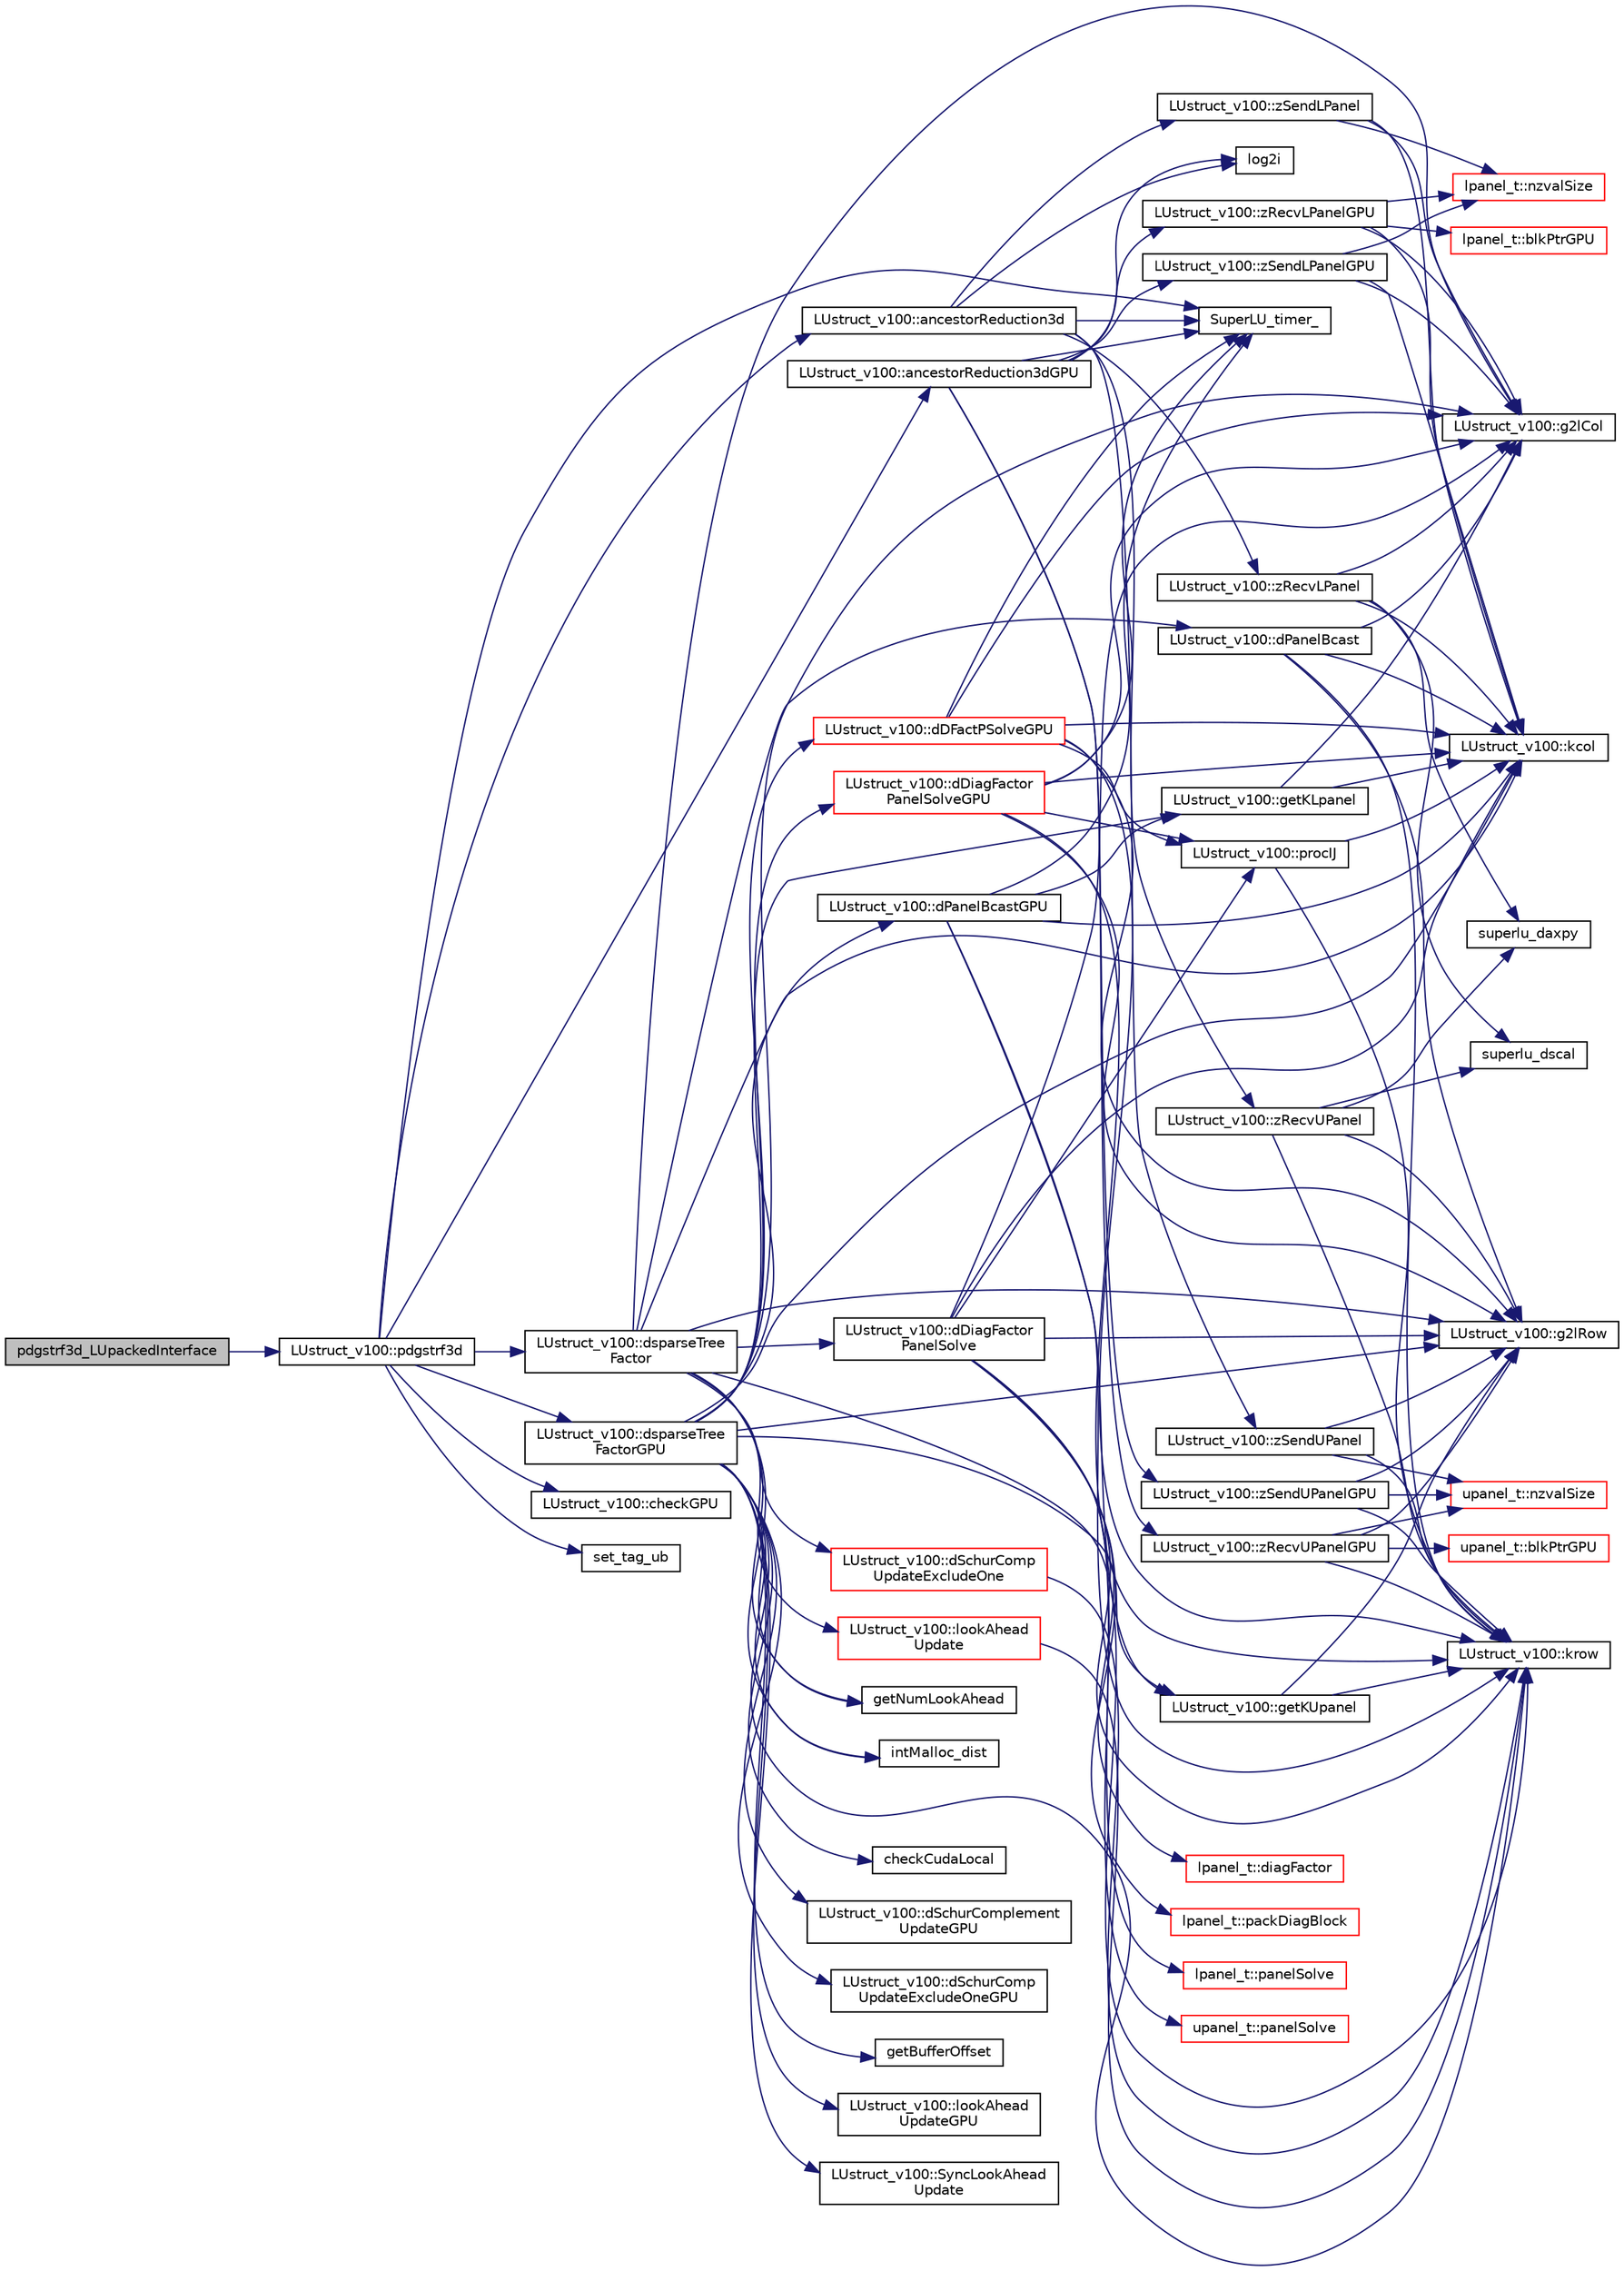 digraph "pdgstrf3d_LUpackedInterface"
{
 // LATEX_PDF_SIZE
  edge [fontname="Helvetica",fontsize="10",labelfontname="Helvetica",labelfontsize="10"];
  node [fontname="Helvetica",fontsize="10",shape=record];
  rankdir="LR";
  Node1 [label="pdgstrf3d_LUpackedInterface",height=0.2,width=0.4,color="black", fillcolor="grey75", style="filled", fontcolor="black",tooltip=" "];
  Node1 -> Node2 [color="midnightblue",fontsize="10",style="solid",fontname="Helvetica"];
  Node2 [label="LUstruct_v100::pdgstrf3d",height=0.2,width=0.4,color="black", fillcolor="white", style="filled",URL="$structLUstruct__v100.html#a80324555bc4f128a8f64af2846f46a3d",tooltip=" "];
  Node2 -> Node3 [color="midnightblue",fontsize="10",style="solid",fontname="Helvetica"];
  Node3 [label="LUstruct_v100::ancestorReduction3d",height=0.2,width=0.4,color="black", fillcolor="white", style="filled",URL="$structLUstruct__v100.html#a4cd0d9c97c64235f148ea21074109972",tooltip=" "];
  Node3 -> Node4 [color="midnightblue",fontsize="10",style="solid",fontname="Helvetica"];
  Node4 [label="log2i",height=0.2,width=0.4,color="black", fillcolor="white", style="filled",URL="$superlu__defs_8h.html#a136c4bd713589ca86dffdc11ae5477ea",tooltip=" "];
  Node3 -> Node5 [color="midnightblue",fontsize="10",style="solid",fontname="Helvetica"];
  Node5 [label="SuperLU_timer_",height=0.2,width=0.4,color="black", fillcolor="white", style="filled",URL="$superlu__timer_8c.html#a0c6777573bbfe81917cd381e0090d355",tooltip=" "];
  Node3 -> Node6 [color="midnightblue",fontsize="10",style="solid",fontname="Helvetica"];
  Node6 [label="LUstruct_v100::zRecvLPanel",height=0.2,width=0.4,color="black", fillcolor="white", style="filled",URL="$structLUstruct__v100.html#af762f94e413267382f1d783344f65d94",tooltip=" "];
  Node6 -> Node7 [color="midnightblue",fontsize="10",style="solid",fontname="Helvetica"];
  Node7 [label="LUstruct_v100::g2lCol",height=0.2,width=0.4,color="black", fillcolor="white", style="filled",URL="$structLUstruct__v100.html#a993d7187df11e447c03c37c98e0d5c96",tooltip=" "];
  Node6 -> Node8 [color="midnightblue",fontsize="10",style="solid",fontname="Helvetica"];
  Node8 [label="LUstruct_v100::kcol",height=0.2,width=0.4,color="black", fillcolor="white", style="filled",URL="$structLUstruct__v100.html#a27d7dd330db644cbbf62b0cf6cddc3e6",tooltip=" "];
  Node6 -> Node9 [color="midnightblue",fontsize="10",style="solid",fontname="Helvetica"];
  Node9 [label="superlu_daxpy",height=0.2,width=0.4,color="black", fillcolor="white", style="filled",URL="$superlu__ddefs_8h.html#a0f31204db20c3b0253d25bb3be80bcb3",tooltip=" "];
  Node6 -> Node10 [color="midnightblue",fontsize="10",style="solid",fontname="Helvetica"];
  Node10 [label="superlu_dscal",height=0.2,width=0.4,color="black", fillcolor="white", style="filled",URL="$superlu__ddefs_8h.html#abb56ddb90999468f84e5a317b3dcce7a",tooltip=" "];
  Node3 -> Node11 [color="midnightblue",fontsize="10",style="solid",fontname="Helvetica"];
  Node11 [label="LUstruct_v100::zRecvUPanel",height=0.2,width=0.4,color="black", fillcolor="white", style="filled",URL="$structLUstruct__v100.html#a243870878e7f376b80ac308cc950dfe3",tooltip=" "];
  Node11 -> Node12 [color="midnightblue",fontsize="10",style="solid",fontname="Helvetica"];
  Node12 [label="LUstruct_v100::g2lRow",height=0.2,width=0.4,color="black", fillcolor="white", style="filled",URL="$structLUstruct__v100.html#ae36c16c5462cfc1b5e1f321c329180d7",tooltip=" "];
  Node11 -> Node13 [color="midnightblue",fontsize="10",style="solid",fontname="Helvetica"];
  Node13 [label="LUstruct_v100::krow",height=0.2,width=0.4,color="black", fillcolor="white", style="filled",URL="$structLUstruct__v100.html#a763e27474c3d9044b15e8768d99bcb34",tooltip=" "];
  Node11 -> Node9 [color="midnightblue",fontsize="10",style="solid",fontname="Helvetica"];
  Node11 -> Node10 [color="midnightblue",fontsize="10",style="solid",fontname="Helvetica"];
  Node3 -> Node14 [color="midnightblue",fontsize="10",style="solid",fontname="Helvetica"];
  Node14 [label="LUstruct_v100::zSendLPanel",height=0.2,width=0.4,color="black", fillcolor="white", style="filled",URL="$structLUstruct__v100.html#a778bc8f05784aee139d46d7bc6e694a1",tooltip=" "];
  Node14 -> Node7 [color="midnightblue",fontsize="10",style="solid",fontname="Helvetica"];
  Node14 -> Node8 [color="midnightblue",fontsize="10",style="solid",fontname="Helvetica"];
  Node14 -> Node15 [color="midnightblue",fontsize="10",style="solid",fontname="Helvetica"];
  Node15 [label="lpanel_t::nzvalSize",height=0.2,width=0.4,color="red", fillcolor="white", style="filled",URL="$classlpanel__t.html#a74419b30a61c8fc82eaa4f53698cb33e",tooltip=" "];
  Node3 -> Node18 [color="midnightblue",fontsize="10",style="solid",fontname="Helvetica"];
  Node18 [label="LUstruct_v100::zSendUPanel",height=0.2,width=0.4,color="black", fillcolor="white", style="filled",URL="$structLUstruct__v100.html#a55d4dfb071be3bb74d4156db58f07d3c",tooltip=" "];
  Node18 -> Node12 [color="midnightblue",fontsize="10",style="solid",fontname="Helvetica"];
  Node18 -> Node13 [color="midnightblue",fontsize="10",style="solid",fontname="Helvetica"];
  Node18 -> Node19 [color="midnightblue",fontsize="10",style="solid",fontname="Helvetica"];
  Node19 [label="upanel_t::nzvalSize",height=0.2,width=0.4,color="red", fillcolor="white", style="filled",URL="$classupanel__t.html#a69b963eef2972bf417bbaceee35ce59f",tooltip=" "];
  Node2 -> Node22 [color="midnightblue",fontsize="10",style="solid",fontname="Helvetica"];
  Node22 [label="LUstruct_v100::ancestorReduction3dGPU",height=0.2,width=0.4,color="black", fillcolor="white", style="filled",URL="$structLUstruct__v100.html#ad4475ce14bf2210e9e4230f31b592238",tooltip=" "];
  Node22 -> Node4 [color="midnightblue",fontsize="10",style="solid",fontname="Helvetica"];
  Node22 -> Node5 [color="midnightblue",fontsize="10",style="solid",fontname="Helvetica"];
  Node22 -> Node23 [color="midnightblue",fontsize="10",style="solid",fontname="Helvetica"];
  Node23 [label="LUstruct_v100::zRecvLPanelGPU",height=0.2,width=0.4,color="black", fillcolor="white", style="filled",URL="$structLUstruct__v100.html#a515f4751f9882a3a81cd508c5ea0cd9f",tooltip=" "];
  Node23 -> Node24 [color="midnightblue",fontsize="10",style="solid",fontname="Helvetica"];
  Node24 [label="lpanel_t::blkPtrGPU",height=0.2,width=0.4,color="red", fillcolor="white", style="filled",URL="$classlpanel__t.html#ae82b5c028150b4d8b47aa08e88277a70",tooltip=" "];
  Node23 -> Node7 [color="midnightblue",fontsize="10",style="solid",fontname="Helvetica"];
  Node23 -> Node8 [color="midnightblue",fontsize="10",style="solid",fontname="Helvetica"];
  Node23 -> Node15 [color="midnightblue",fontsize="10",style="solid",fontname="Helvetica"];
  Node22 -> Node27 [color="midnightblue",fontsize="10",style="solid",fontname="Helvetica"];
  Node27 [label="LUstruct_v100::zRecvUPanelGPU",height=0.2,width=0.4,color="black", fillcolor="white", style="filled",URL="$structLUstruct__v100.html#acc52366bf8898a069cb53a6ff159c908",tooltip=" "];
  Node27 -> Node28 [color="midnightblue",fontsize="10",style="solid",fontname="Helvetica"];
  Node28 [label="upanel_t::blkPtrGPU",height=0.2,width=0.4,color="red", fillcolor="white", style="filled",URL="$classupanel__t.html#a2201d69499280bd3bd6e9461c0450e43",tooltip=" "];
  Node27 -> Node12 [color="midnightblue",fontsize="10",style="solid",fontname="Helvetica"];
  Node27 -> Node13 [color="midnightblue",fontsize="10",style="solid",fontname="Helvetica"];
  Node27 -> Node19 [color="midnightblue",fontsize="10",style="solid",fontname="Helvetica"];
  Node22 -> Node31 [color="midnightblue",fontsize="10",style="solid",fontname="Helvetica"];
  Node31 [label="LUstruct_v100::zSendLPanelGPU",height=0.2,width=0.4,color="black", fillcolor="white", style="filled",URL="$structLUstruct__v100.html#aa58d99eb074c0afff271cd104ad96807",tooltip=" "];
  Node31 -> Node7 [color="midnightblue",fontsize="10",style="solid",fontname="Helvetica"];
  Node31 -> Node8 [color="midnightblue",fontsize="10",style="solid",fontname="Helvetica"];
  Node31 -> Node15 [color="midnightblue",fontsize="10",style="solid",fontname="Helvetica"];
  Node22 -> Node32 [color="midnightblue",fontsize="10",style="solid",fontname="Helvetica"];
  Node32 [label="LUstruct_v100::zSendUPanelGPU",height=0.2,width=0.4,color="black", fillcolor="white", style="filled",URL="$structLUstruct__v100.html#a641e13f4ddd69da6eec2b25a9f62f47b",tooltip=" "];
  Node32 -> Node12 [color="midnightblue",fontsize="10",style="solid",fontname="Helvetica"];
  Node32 -> Node13 [color="midnightblue",fontsize="10",style="solid",fontname="Helvetica"];
  Node32 -> Node19 [color="midnightblue",fontsize="10",style="solid",fontname="Helvetica"];
  Node2 -> Node33 [color="midnightblue",fontsize="10",style="solid",fontname="Helvetica"];
  Node33 [label="LUstruct_v100::checkGPU",height=0.2,width=0.4,color="black", fillcolor="white", style="filled",URL="$structLUstruct__v100.html#aa3cc802819d2f4ddc702b1fc3acb7a0c",tooltip=" "];
  Node2 -> Node34 [color="midnightblue",fontsize="10",style="solid",fontname="Helvetica"];
  Node34 [label="LUstruct_v100::dsparseTree\lFactor",height=0.2,width=0.4,color="black", fillcolor="white", style="filled",URL="$structLUstruct__v100.html#a81be5cdce94b1ad8bfdf380f4aaf602f",tooltip=" "];
  Node34 -> Node35 [color="midnightblue",fontsize="10",style="solid",fontname="Helvetica"];
  Node35 [label="LUstruct_v100::dDiagFactor\lPanelSolve",height=0.2,width=0.4,color="black", fillcolor="white", style="filled",URL="$structLUstruct__v100.html#a2e1f892905b428de14fa7e46f80a68cf",tooltip=" "];
  Node35 -> Node36 [color="midnightblue",fontsize="10",style="solid",fontname="Helvetica"];
  Node36 [label="lpanel_t::diagFactor",height=0.2,width=0.4,color="red", fillcolor="white", style="filled",URL="$classlpanel__t.html#aeea23f966471ba19473870ebc739b9b5",tooltip=" "];
  Node35 -> Node7 [color="midnightblue",fontsize="10",style="solid",fontname="Helvetica"];
  Node35 -> Node12 [color="midnightblue",fontsize="10",style="solid",fontname="Helvetica"];
  Node35 -> Node8 [color="midnightblue",fontsize="10",style="solid",fontname="Helvetica"];
  Node35 -> Node13 [color="midnightblue",fontsize="10",style="solid",fontname="Helvetica"];
  Node35 -> Node40 [color="midnightblue",fontsize="10",style="solid",fontname="Helvetica"];
  Node40 [label="lpanel_t::packDiagBlock",height=0.2,width=0.4,color="red", fillcolor="white", style="filled",URL="$classlpanel__t.html#a8d68a01543c8c5d5b23bb184fec8b409",tooltip=" "];
  Node35 -> Node43 [color="midnightblue",fontsize="10",style="solid",fontname="Helvetica"];
  Node43 [label="lpanel_t::panelSolve",height=0.2,width=0.4,color="red", fillcolor="white", style="filled",URL="$classlpanel__t.html#a60acfeda21c23692999067daaac3d835",tooltip=" "];
  Node35 -> Node47 [color="midnightblue",fontsize="10",style="solid",fontname="Helvetica"];
  Node47 [label="upanel_t::panelSolve",height=0.2,width=0.4,color="red", fillcolor="white", style="filled",URL="$classupanel__t.html#acbd266a7c26fa4111b8fbc1433f907a6",tooltip=" "];
  Node35 -> Node49 [color="midnightblue",fontsize="10",style="solid",fontname="Helvetica"];
  Node49 [label="LUstruct_v100::procIJ",height=0.2,width=0.4,color="black", fillcolor="white", style="filled",URL="$structLUstruct__v100.html#a817566794b214b05fc4b77a14836645b",tooltip=" "];
  Node49 -> Node8 [color="midnightblue",fontsize="10",style="solid",fontname="Helvetica"];
  Node49 -> Node13 [color="midnightblue",fontsize="10",style="solid",fontname="Helvetica"];
  Node34 -> Node50 [color="midnightblue",fontsize="10",style="solid",fontname="Helvetica"];
  Node50 [label="LUstruct_v100::dPanelBcast",height=0.2,width=0.4,color="black", fillcolor="white", style="filled",URL="$structLUstruct__v100.html#a944af4f56f81ff39c1f442d7d6175d55",tooltip=" "];
  Node50 -> Node7 [color="midnightblue",fontsize="10",style="solid",fontname="Helvetica"];
  Node50 -> Node12 [color="midnightblue",fontsize="10",style="solid",fontname="Helvetica"];
  Node50 -> Node8 [color="midnightblue",fontsize="10",style="solid",fontname="Helvetica"];
  Node50 -> Node13 [color="midnightblue",fontsize="10",style="solid",fontname="Helvetica"];
  Node34 -> Node51 [color="midnightblue",fontsize="10",style="solid",fontname="Helvetica"];
  Node51 [label="LUstruct_v100::dSchurComp\lUpdateExcludeOne",height=0.2,width=0.4,color="red", fillcolor="white", style="filled",URL="$structLUstruct__v100.html#a1d41b0a2db3668dcc4e17ed404909006",tooltip=" "];
  Node51 -> Node13 [color="midnightblue",fontsize="10",style="solid",fontname="Helvetica"];
  Node34 -> Node7 [color="midnightblue",fontsize="10",style="solid",fontname="Helvetica"];
  Node34 -> Node12 [color="midnightblue",fontsize="10",style="solid",fontname="Helvetica"];
  Node34 -> Node65 [color="midnightblue",fontsize="10",style="solid",fontname="Helvetica"];
  Node65 [label="getNumLookAhead",height=0.2,width=0.4,color="black", fillcolor="white", style="filled",URL="$superlu__defs_8h.html#a7c7c25ad328cac2249ec07b230eb5529",tooltip=" "];
  Node34 -> Node66 [color="midnightblue",fontsize="10",style="solid",fontname="Helvetica"];
  Node66 [label="intMalloc_dist",height=0.2,width=0.4,color="black", fillcolor="white", style="filled",URL="$memory_8c.html#a2c2df35072e313373438cccdb98b885c",tooltip=" "];
  Node34 -> Node8 [color="midnightblue",fontsize="10",style="solid",fontname="Helvetica"];
  Node34 -> Node13 [color="midnightblue",fontsize="10",style="solid",fontname="Helvetica"];
  Node34 -> Node67 [color="midnightblue",fontsize="10",style="solid",fontname="Helvetica"];
  Node67 [label="LUstruct_v100::lookAhead\lUpdate",height=0.2,width=0.4,color="red", fillcolor="white", style="filled",URL="$structLUstruct__v100.html#ac0bb4bc69db9a8fc4cafbc740346dac4",tooltip=" "];
  Node67 -> Node13 [color="midnightblue",fontsize="10",style="solid",fontname="Helvetica"];
  Node2 -> Node68 [color="midnightblue",fontsize="10",style="solid",fontname="Helvetica"];
  Node68 [label="LUstruct_v100::dsparseTree\lFactorGPU",height=0.2,width=0.4,color="black", fillcolor="white", style="filled",URL="$structLUstruct__v100.html#ac4592f8805ed1ad0beb724f98ecfa17a",tooltip=" "];
  Node68 -> Node69 [color="midnightblue",fontsize="10",style="solid",fontname="Helvetica"];
  Node69 [label="checkCudaLocal",height=0.2,width=0.4,color="black", fillcolor="white", style="filled",URL="$lupanels_8hpp.html#acecc9aa0f08730077ae153bf1ed2e81f",tooltip=" "];
  Node68 -> Node70 [color="midnightblue",fontsize="10",style="solid",fontname="Helvetica"];
  Node70 [label="LUstruct_v100::dDFactPSolveGPU",height=0.2,width=0.4,color="red", fillcolor="white", style="filled",URL="$structLUstruct__v100.html#afee34ca5a8e6010d14732445c3697353",tooltip=" "];
  Node70 -> Node7 [color="midnightblue",fontsize="10",style="solid",fontname="Helvetica"];
  Node70 -> Node12 [color="midnightblue",fontsize="10",style="solid",fontname="Helvetica"];
  Node70 -> Node8 [color="midnightblue",fontsize="10",style="solid",fontname="Helvetica"];
  Node70 -> Node13 [color="midnightblue",fontsize="10",style="solid",fontname="Helvetica"];
  Node70 -> Node49 [color="midnightblue",fontsize="10",style="solid",fontname="Helvetica"];
  Node70 -> Node5 [color="midnightblue",fontsize="10",style="solid",fontname="Helvetica"];
  Node68 -> Node74 [color="midnightblue",fontsize="10",style="solid",fontname="Helvetica"];
  Node74 [label="LUstruct_v100::dDiagFactor\lPanelSolveGPU",height=0.2,width=0.4,color="red", fillcolor="white", style="filled",URL="$structLUstruct__v100.html#a6106b2c9ecde0cf2e2c7c4b103e352b6",tooltip=" "];
  Node74 -> Node7 [color="midnightblue",fontsize="10",style="solid",fontname="Helvetica"];
  Node74 -> Node12 [color="midnightblue",fontsize="10",style="solid",fontname="Helvetica"];
  Node74 -> Node8 [color="midnightblue",fontsize="10",style="solid",fontname="Helvetica"];
  Node74 -> Node13 [color="midnightblue",fontsize="10",style="solid",fontname="Helvetica"];
  Node74 -> Node49 [color="midnightblue",fontsize="10",style="solid",fontname="Helvetica"];
  Node74 -> Node5 [color="midnightblue",fontsize="10",style="solid",fontname="Helvetica"];
  Node68 -> Node76 [color="midnightblue",fontsize="10",style="solid",fontname="Helvetica"];
  Node76 [label="LUstruct_v100::dPanelBcastGPU",height=0.2,width=0.4,color="black", fillcolor="white", style="filled",URL="$structLUstruct__v100.html#a698c26293b09411bb4ee66055e70e16f",tooltip=" "];
  Node76 -> Node77 [color="midnightblue",fontsize="10",style="solid",fontname="Helvetica"];
  Node77 [label="LUstruct_v100::getKLpanel",height=0.2,width=0.4,color="black", fillcolor="white", style="filled",URL="$structLUstruct__v100.html#a788d2fa8eeeaf533f4782da5b7bb0313",tooltip=" "];
  Node77 -> Node7 [color="midnightblue",fontsize="10",style="solid",fontname="Helvetica"];
  Node77 -> Node8 [color="midnightblue",fontsize="10",style="solid",fontname="Helvetica"];
  Node76 -> Node78 [color="midnightblue",fontsize="10",style="solid",fontname="Helvetica"];
  Node78 [label="LUstruct_v100::getKUpanel",height=0.2,width=0.4,color="black", fillcolor="white", style="filled",URL="$structLUstruct__v100.html#a19101cbac3b27b7e7eafd2cfe09759cf",tooltip=" "];
  Node78 -> Node12 [color="midnightblue",fontsize="10",style="solid",fontname="Helvetica"];
  Node78 -> Node13 [color="midnightblue",fontsize="10",style="solid",fontname="Helvetica"];
  Node76 -> Node8 [color="midnightblue",fontsize="10",style="solid",fontname="Helvetica"];
  Node76 -> Node13 [color="midnightblue",fontsize="10",style="solid",fontname="Helvetica"];
  Node76 -> Node5 [color="midnightblue",fontsize="10",style="solid",fontname="Helvetica"];
  Node68 -> Node79 [color="midnightblue",fontsize="10",style="solid",fontname="Helvetica"];
  Node79 [label="LUstruct_v100::dSchurComplement\lUpdateGPU",height=0.2,width=0.4,color="black", fillcolor="white", style="filled",URL="$structLUstruct__v100.html#ac1ef51b9a51b7c92b5ed823c52924d67",tooltip=" "];
  Node68 -> Node80 [color="midnightblue",fontsize="10",style="solid",fontname="Helvetica"];
  Node80 [label="LUstruct_v100::dSchurComp\lUpdateExcludeOneGPU",height=0.2,width=0.4,color="black", fillcolor="white", style="filled",URL="$structLUstruct__v100.html#af530db3f0c132a92da1c6775a7eb44c8",tooltip=" "];
  Node68 -> Node7 [color="midnightblue",fontsize="10",style="solid",fontname="Helvetica"];
  Node68 -> Node12 [color="midnightblue",fontsize="10",style="solid",fontname="Helvetica"];
  Node68 -> Node81 [color="midnightblue",fontsize="10",style="solid",fontname="Helvetica"];
  Node81 [label="getBufferOffset",height=0.2,width=0.4,color="black", fillcolor="white", style="filled",URL="$dsparseTreeFactorGPU_8cpp.html#aa5ce6aee703801735590e9c7ab92db40",tooltip=" "];
  Node68 -> Node77 [color="midnightblue",fontsize="10",style="solid",fontname="Helvetica"];
  Node68 -> Node78 [color="midnightblue",fontsize="10",style="solid",fontname="Helvetica"];
  Node68 -> Node65 [color="midnightblue",fontsize="10",style="solid",fontname="Helvetica"];
  Node68 -> Node66 [color="midnightblue",fontsize="10",style="solid",fontname="Helvetica"];
  Node68 -> Node8 [color="midnightblue",fontsize="10",style="solid",fontname="Helvetica"];
  Node68 -> Node13 [color="midnightblue",fontsize="10",style="solid",fontname="Helvetica"];
  Node68 -> Node82 [color="midnightblue",fontsize="10",style="solid",fontname="Helvetica"];
  Node82 [label="LUstruct_v100::lookAhead\lUpdateGPU",height=0.2,width=0.4,color="black", fillcolor="white", style="filled",URL="$structLUstruct__v100.html#a6a4ffd6be9ecaff2b161d3593e96048c",tooltip=" "];
  Node68 -> Node83 [color="midnightblue",fontsize="10",style="solid",fontname="Helvetica"];
  Node83 [label="LUstruct_v100::SyncLookAhead\lUpdate",height=0.2,width=0.4,color="black", fillcolor="white", style="filled",URL="$structLUstruct__v100.html#af66b7b422b4e3011cfa373442686b090",tooltip=" "];
  Node2 -> Node84 [color="midnightblue",fontsize="10",style="solid",fontname="Helvetica"];
  Node84 [label="set_tag_ub",height=0.2,width=0.4,color="black", fillcolor="white", style="filled",URL="$superlu__defs_8h.html#a7f357762554fcbeb6c9b191ccb21a8a6",tooltip=" "];
  Node2 -> Node5 [color="midnightblue",fontsize="10",style="solid",fontname="Helvetica"];
}
